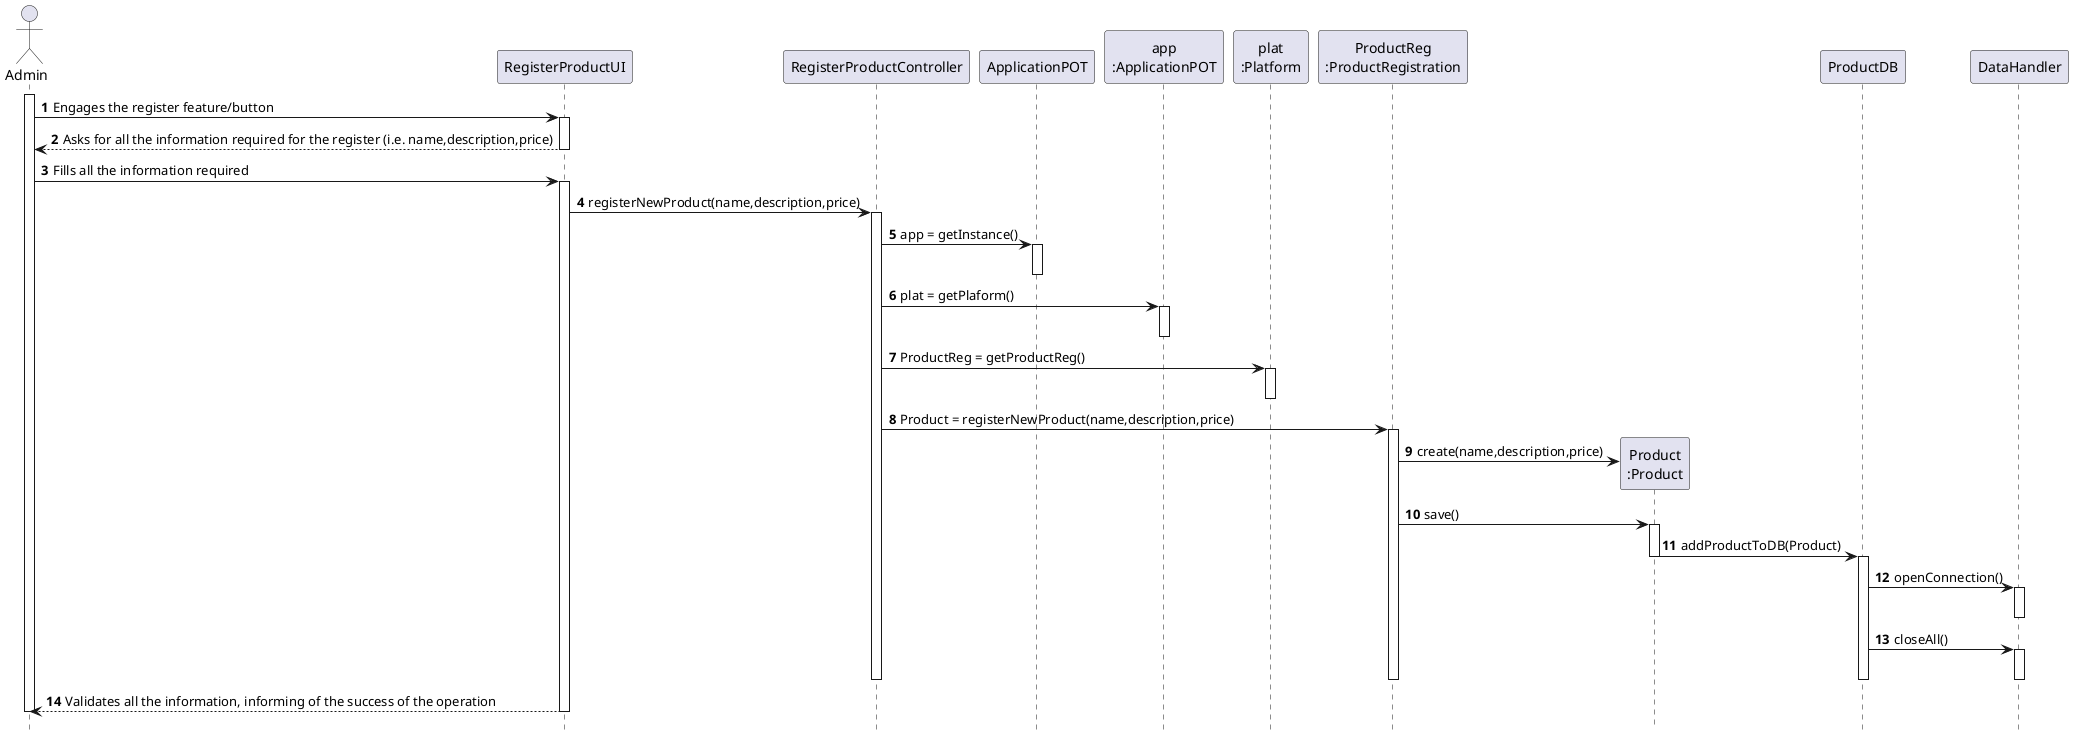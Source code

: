 @startuml
autonumber
hide footbox

actor "Admin" as U

participant "RegisterProductUI" as UI
participant "RegisterProductController" as CTRL
participant "ApplicationPOT" as _APP
participant "app\n:ApplicationPOT" as APP
participant "plat\n:Platform" as PLAT
participant "ProductReg\n:ProductRegistration" as PREG

participant "Product\n:Product" as PROD

participant "ProductDB" as DB
participant "DataHandler" as DH

activate U

U -> UI : Engages the register feature/button
activate UI

UI --> U : Asks for all the information required for the register (i.e. name,description,price)


deactivate UI
U -> UI : Fills all the information required
activate UI
UI -> CTRL : registerNewProduct(name,description,price)
activate CTRL
CTRL -> _APP: app = getInstance()
activate _APP
deactivate _APP

CTRL -> APP: plat = getPlaform()
activate APP
deactivate APP
CTRL -> PLAT : ProductReg = getProductReg()
activate PLAT
deactivate PLAT

CTRL -> PREG : Product = registerNewProduct(name,description,price)
activate PREG


PREG -> PROD** : create(name,description,price)



PREG -> PROD : save()


activate PROD

PROD -> DB : addProductToDB(Product)
deactivate PROD
activate DB
DB -> DH : openConnection()
activate DH
deactivate DH
DB -> DH : closeAll()
activate DH
deactivate DH
deactivate DB
deactivate PREG



deactivate CTRL
UI --> U : Validates all the information, informing of the success of the operation
deactivate UI
deactivate U

@enduml